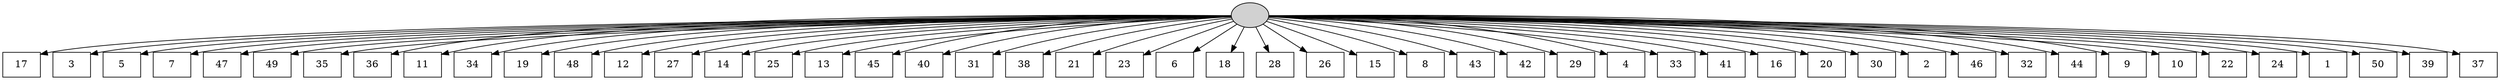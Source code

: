 digraph G {
0[style=filled, fillcolor=grey82, label=""];
1[shape=box,style=filled, fillcolor=white,label="17\n"];
2[shape=box,style=filled, fillcolor=white,label="3\n"];
3[shape=box,style=filled, fillcolor=white,label="5\n"];
4[shape=box,style=filled, fillcolor=white,label="7\n"];
5[shape=box,style=filled, fillcolor=white,label="47\n"];
6[shape=box,style=filled, fillcolor=white,label="49\n"];
7[shape=box,style=filled, fillcolor=white,label="35\n"];
8[shape=box,style=filled, fillcolor=white,label="36\n"];
9[shape=box,style=filled, fillcolor=white,label="11\n"];
10[shape=box,style=filled, fillcolor=white,label="34\n"];
11[shape=box,style=filled, fillcolor=white,label="19\n"];
12[shape=box,style=filled, fillcolor=white,label="48\n"];
13[shape=box,style=filled, fillcolor=white,label="12\n"];
14[shape=box,style=filled, fillcolor=white,label="27\n"];
15[shape=box,style=filled, fillcolor=white,label="14\n"];
16[shape=box,style=filled, fillcolor=white,label="25\n"];
17[shape=box,style=filled, fillcolor=white,label="13\n"];
18[shape=box,style=filled, fillcolor=white,label="45\n"];
19[shape=box,style=filled, fillcolor=white,label="40\n"];
20[shape=box,style=filled, fillcolor=white,label="31\n"];
21[shape=box,style=filled, fillcolor=white,label="38\n"];
22[shape=box,style=filled, fillcolor=white,label="21\n"];
23[shape=box,style=filled, fillcolor=white,label="23\n"];
24[shape=box,style=filled, fillcolor=white,label="6\n"];
25[shape=box,style=filled, fillcolor=white,label="18\n"];
26[shape=box,style=filled, fillcolor=white,label="28\n"];
27[shape=box,style=filled, fillcolor=white,label="26\n"];
28[shape=box,style=filled, fillcolor=white,label="15\n"];
29[shape=box,style=filled, fillcolor=white,label="8\n"];
30[shape=box,style=filled, fillcolor=white,label="43\n"];
31[shape=box,style=filled, fillcolor=white,label="42\n"];
32[shape=box,style=filled, fillcolor=white,label="29\n"];
33[shape=box,style=filled, fillcolor=white,label="4\n"];
34[shape=box,style=filled, fillcolor=white,label="33\n"];
35[shape=box,style=filled, fillcolor=white,label="41\n"];
36[shape=box,style=filled, fillcolor=white,label="16\n"];
37[shape=box,style=filled, fillcolor=white,label="20\n"];
38[shape=box,style=filled, fillcolor=white,label="30\n"];
39[shape=box,style=filled, fillcolor=white,label="2\n"];
40[shape=box,style=filled, fillcolor=white,label="46\n"];
41[shape=box,style=filled, fillcolor=white,label="32\n"];
42[shape=box,style=filled, fillcolor=white,label="44\n"];
43[shape=box,style=filled, fillcolor=white,label="9\n"];
44[shape=box,style=filled, fillcolor=white,label="10\n"];
45[shape=box,style=filled, fillcolor=white,label="22\n"];
46[shape=box,style=filled, fillcolor=white,label="24\n"];
47[shape=box,style=filled, fillcolor=white,label="1\n"];
48[shape=box,style=filled, fillcolor=white,label="50\n"];
49[shape=box,style=filled, fillcolor=white,label="39\n"];
50[shape=box,style=filled, fillcolor=white,label="37\n"];
0->1 ;
0->2 ;
0->3 ;
0->4 ;
0->5 ;
0->6 ;
0->7 ;
0->8 ;
0->9 ;
0->10 ;
0->11 ;
0->12 ;
0->13 ;
0->14 ;
0->15 ;
0->16 ;
0->17 ;
0->18 ;
0->19 ;
0->20 ;
0->21 ;
0->22 ;
0->23 ;
0->24 ;
0->25 ;
0->26 ;
0->27 ;
0->28 ;
0->29 ;
0->30 ;
0->31 ;
0->32 ;
0->33 ;
0->34 ;
0->35 ;
0->36 ;
0->37 ;
0->38 ;
0->39 ;
0->40 ;
0->41 ;
0->42 ;
0->43 ;
0->44 ;
0->45 ;
0->46 ;
0->47 ;
0->48 ;
0->49 ;
0->50 ;
}
